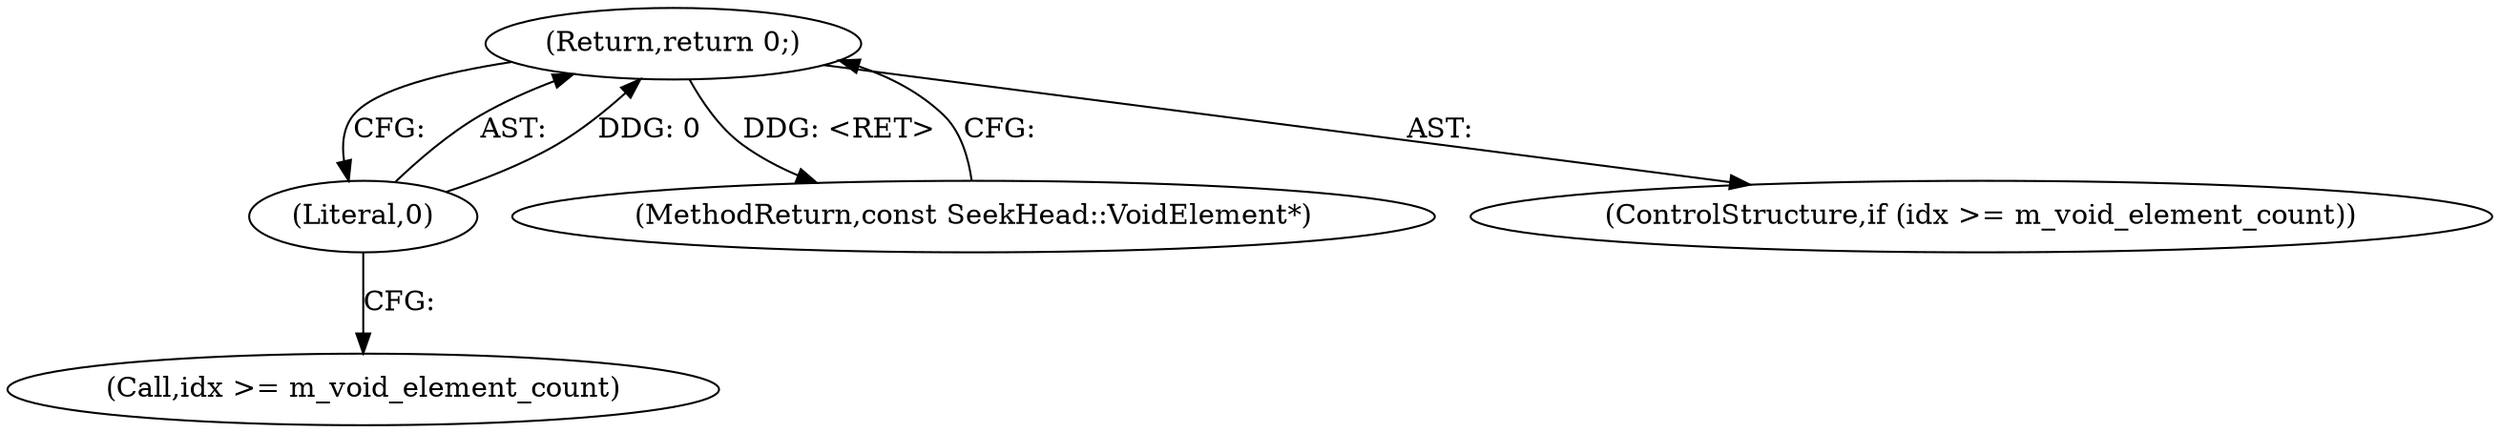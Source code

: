 digraph "1_Android_04839626ed859623901ebd3a5fd483982186b59d_142@del" {
"1000113" [label="(Return,return 0;)"];
"1000114" [label="(Literal,0)"];
"1000114" [label="(Literal,0)"];
"1000119" [label="(MethodReturn,const SeekHead::VoidElement*)"];
"1000113" [label="(Return,return 0;)"];
"1000110" [label="(Call,idx >= m_void_element_count)"];
"1000109" [label="(ControlStructure,if (idx >= m_void_element_count))"];
"1000113" -> "1000109"  [label="AST: "];
"1000113" -> "1000114"  [label="CFG: "];
"1000114" -> "1000113"  [label="AST: "];
"1000119" -> "1000113"  [label="CFG: "];
"1000113" -> "1000119"  [label="DDG: <RET>"];
"1000114" -> "1000113"  [label="DDG: 0"];
"1000114" -> "1000110"  [label="CFG: "];
}
